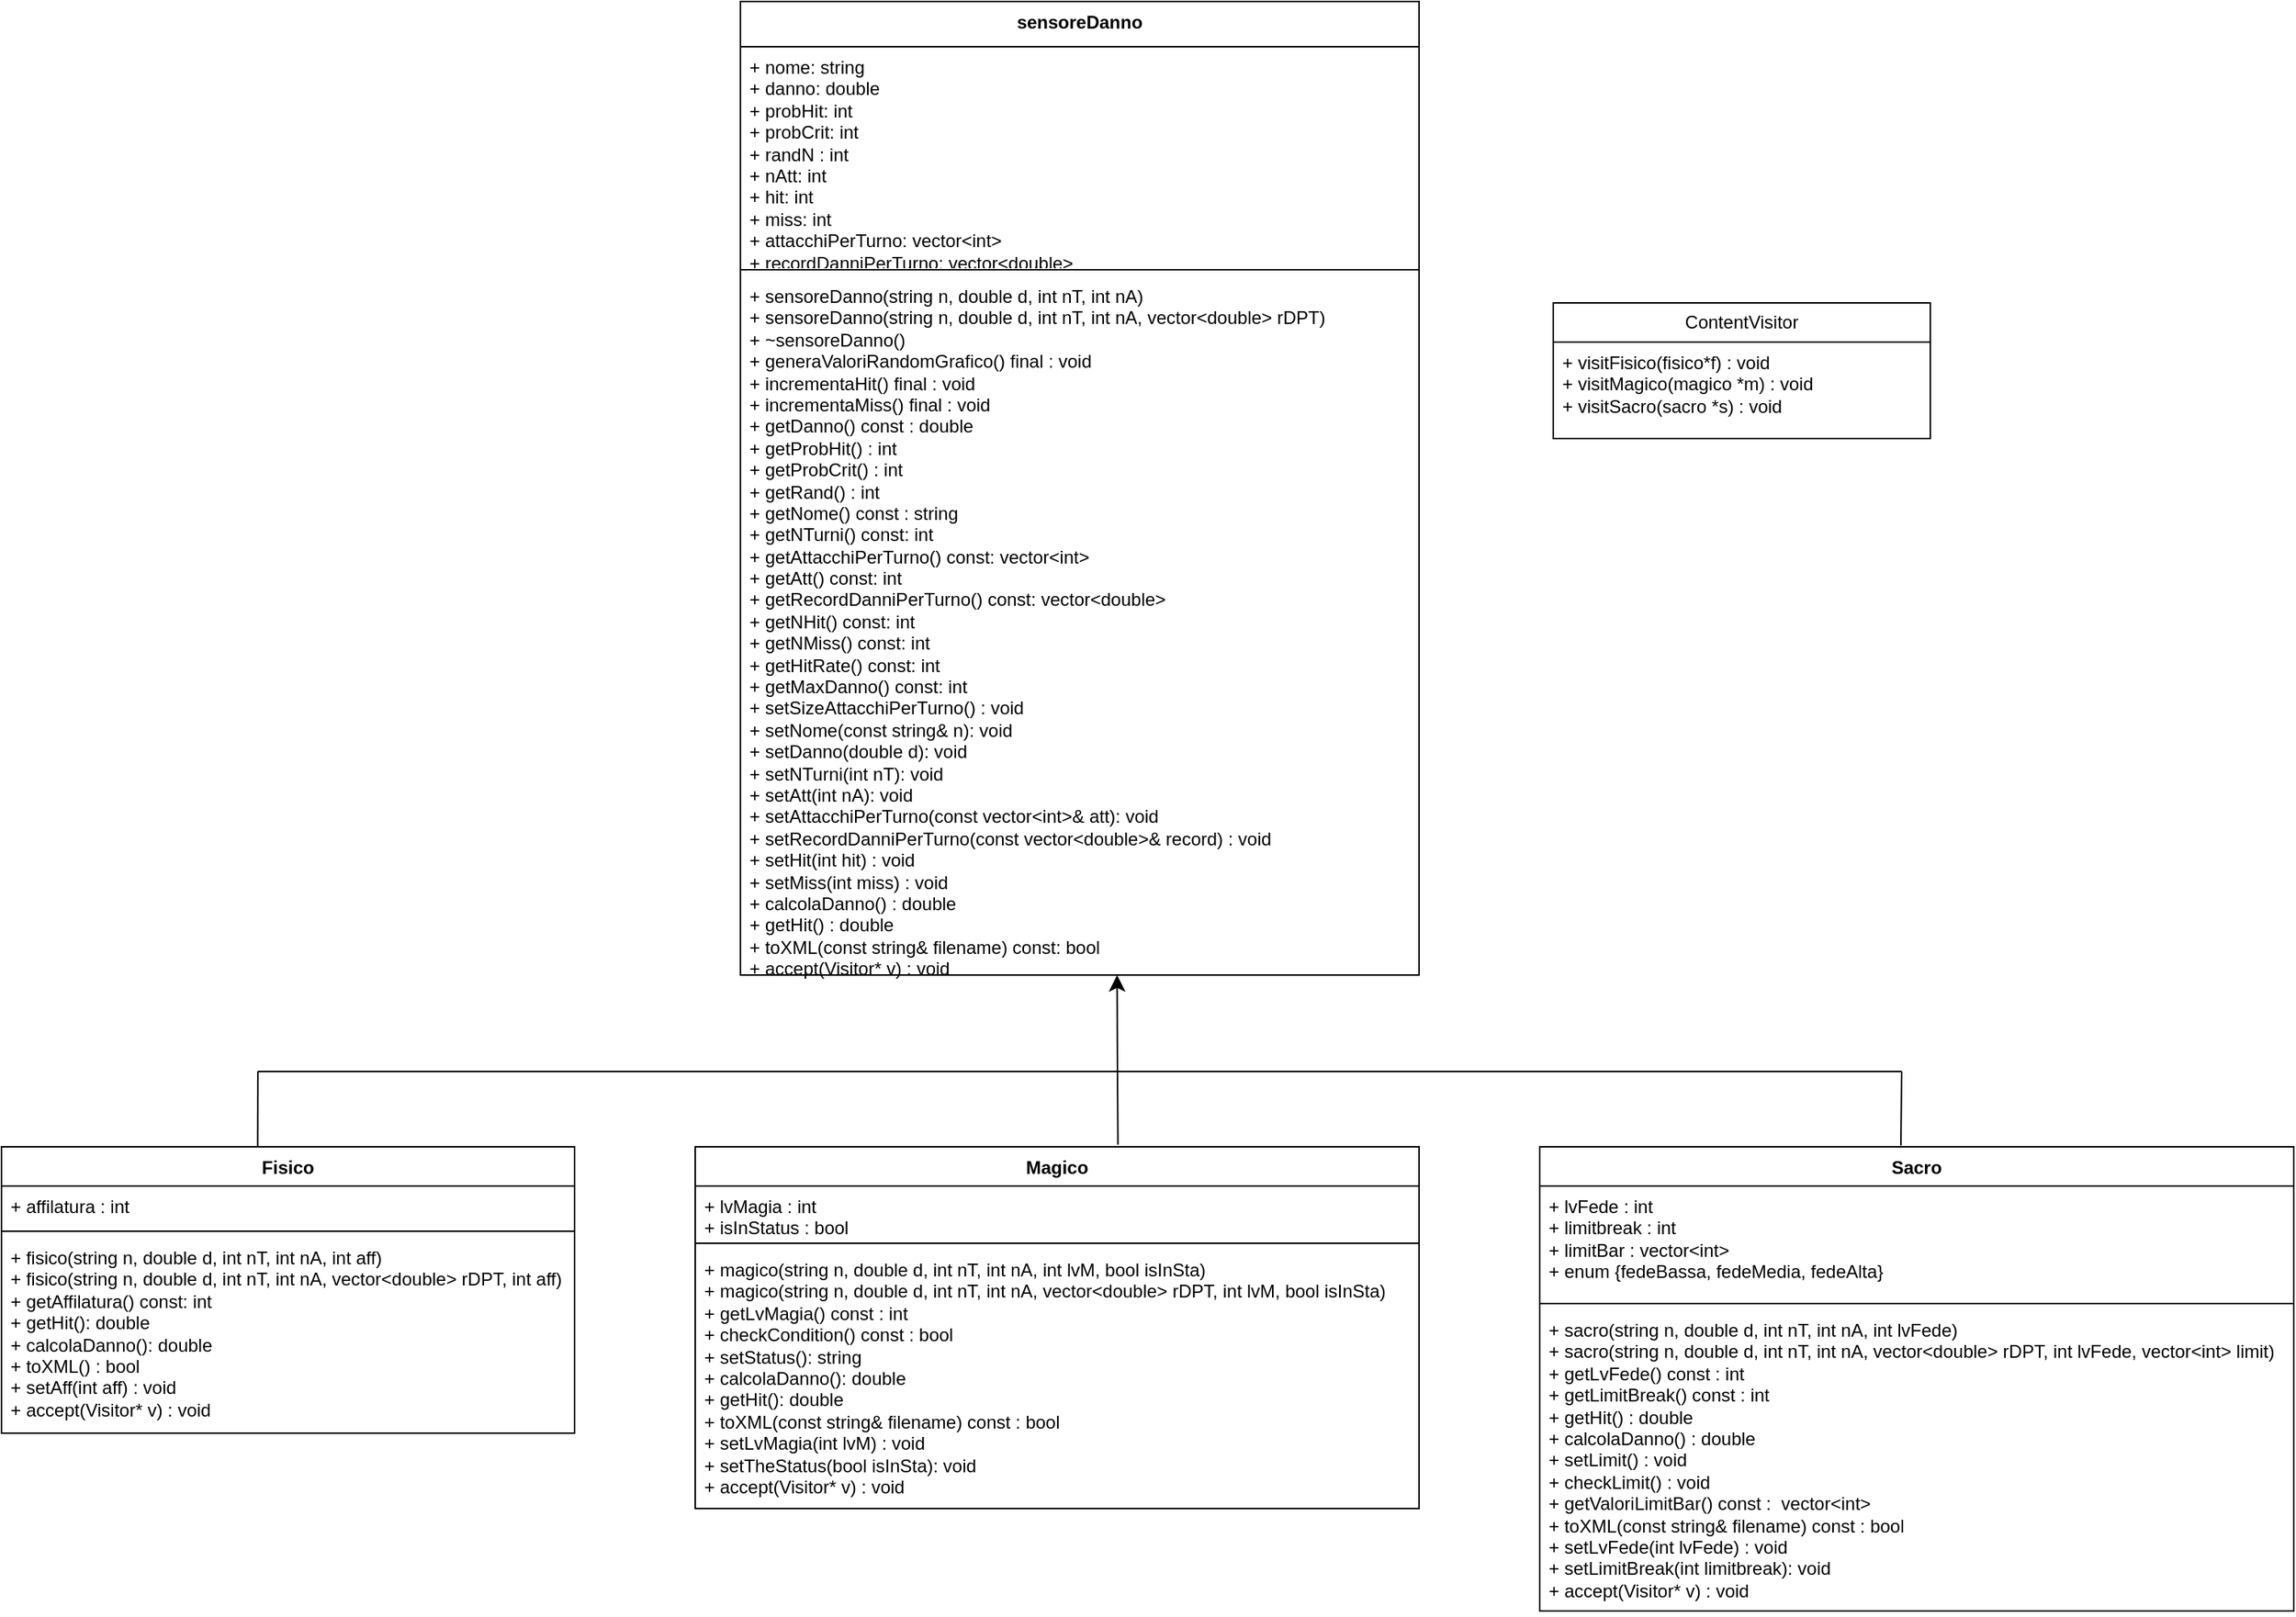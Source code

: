 <mxfile version="24.7.8">
  <diagram id="C5RBs43oDa-KdzZeNtuy" name="Page-1">
    <mxGraphModel dx="2021" dy="797" grid="1" gridSize="10" guides="1" tooltips="1" connect="1" arrows="1" fold="1" page="1" pageScale="1" pageWidth="827" pageHeight="1169" math="0" shadow="0">
      <root>
        <mxCell id="WIyWlLk6GJQsqaUBKTNV-0" />
        <mxCell id="WIyWlLk6GJQsqaUBKTNV-1" parent="WIyWlLk6GJQsqaUBKTNV-0" />
        <mxCell id="7dFGbwazJ8FtgxLGFD49-0" value="sensoreDanno" style="swimlane;fontStyle=1;align=center;verticalAlign=top;childLayout=stackLayout;horizontal=1;startSize=30;horizontalStack=0;resizeParent=1;resizeParentMax=0;resizeLast=0;collapsible=1;marginBottom=0;whiteSpace=wrap;html=1;" parent="WIyWlLk6GJQsqaUBKTNV-1" vertex="1">
          <mxGeometry x="-250" y="40" width="450" height="646" as="geometry" />
        </mxCell>
        <mxCell id="7dFGbwazJ8FtgxLGFD49-1" value="+ nome: string&lt;div&gt;+ danno: double&lt;/div&gt;&lt;div&gt;+ probHit: int&lt;/div&gt;&lt;div&gt;+ probCrit: int&lt;/div&gt;&lt;div&gt;+ randN : int&lt;/div&gt;&lt;div&gt;+ nAtt: int&lt;/div&gt;&lt;div&gt;+ hit: int&lt;/div&gt;&lt;div&gt;+ miss: int&lt;/div&gt;&lt;div&gt;+ attacchiPerTurno: vector&amp;lt;int&amp;gt;&lt;/div&gt;&lt;div&gt;+ recordDanniPerTurno: vector&amp;lt;double&amp;gt;&lt;/div&gt;" style="text;strokeColor=none;fillColor=none;align=left;verticalAlign=top;spacingLeft=4;spacingRight=4;overflow=hidden;rotatable=0;points=[[0,0.5],[1,0.5]];portConstraint=eastwest;whiteSpace=wrap;html=1;" parent="7dFGbwazJ8FtgxLGFD49-0" vertex="1">
          <mxGeometry y="30" width="450" height="144" as="geometry" />
        </mxCell>
        <mxCell id="7dFGbwazJ8FtgxLGFD49-2" value="" style="line;strokeWidth=1;fillColor=none;align=left;verticalAlign=middle;spacingTop=-1;spacingLeft=3;spacingRight=3;rotatable=0;labelPosition=right;points=[];portConstraint=eastwest;strokeColor=inherit;" parent="7dFGbwazJ8FtgxLGFD49-0" vertex="1">
          <mxGeometry y="174" width="450" height="8" as="geometry" />
        </mxCell>
        <mxCell id="7dFGbwazJ8FtgxLGFD49-3" value="+ sensoreDanno(string n, double d, int nT, int nA)&lt;div&gt;+ sensoreDanno(string n, double d, int nT, int nA, vector&amp;lt;double&amp;gt; rDPT)&lt;/div&gt;&lt;div&gt;+ ~sensoreDanno()&lt;/div&gt;&lt;div&gt;+ generaValoriRandomGrafico() final : void&lt;/div&gt;&lt;div&gt;+ incrementaHit() final : void&lt;/div&gt;&lt;div&gt;+ incrementaMiss() final : void&lt;/div&gt;&lt;div&gt;+ getDanno() const : double&lt;/div&gt;&lt;div&gt;+ getProbHit() : int&lt;/div&gt;&lt;div&gt;+ getProbCrit() : int&lt;/div&gt;&lt;div&gt;+ getRand() : int&lt;/div&gt;&lt;div&gt;+ getNome() const : string&lt;/div&gt;&lt;div&gt;+ getNTurni() const: int&lt;/div&gt;&lt;div&gt;+ getAttacchiPerTurno() const: vector&amp;lt;int&amp;gt;&lt;/div&gt;&lt;div&gt;+ getAtt() const: int&lt;/div&gt;&lt;div&gt;+ getRecordDanniPerTurno() const: vector&amp;lt;double&amp;gt;&lt;/div&gt;&lt;div&gt;+ getNHit() const: int&lt;/div&gt;&lt;div&gt;+ getNMiss() const: int&lt;/div&gt;&lt;div&gt;+ getHitRate() const: int&lt;/div&gt;&lt;div&gt;+ getMaxDanno() const: int&lt;/div&gt;&lt;div&gt;+ setSizeAttacchiPerTurno() : void&lt;/div&gt;&lt;div&gt;+ setNome(const string&amp;amp; n): void&lt;/div&gt;&lt;div&gt;+ setDanno(double d): void&lt;/div&gt;&lt;div&gt;+ setNTurni(int nT): void&lt;/div&gt;&lt;div&gt;+ setAtt(int nA): void&lt;/div&gt;&lt;div&gt;+ setAttacchiPerTurno(const vector&amp;lt;int&amp;gt;&amp;amp; att): void&lt;/div&gt;&lt;div&gt;+ setRecordDanniPerTurno(const vector&amp;lt;double&amp;gt;&amp;amp; record) : void&lt;/div&gt;&lt;div&gt;+ setHit(int hit) : void&lt;/div&gt;&lt;div&gt;+ setMiss(int miss) : void&lt;/div&gt;&lt;div&gt;+ calcolaDanno() : double&lt;/div&gt;&lt;div&gt;+ getHit() : double&lt;/div&gt;&lt;div&gt;+ toXML(const string&amp;amp; filename) const: bool&lt;/div&gt;&lt;div&gt;+ accept(Visitor* v) : void&lt;/div&gt;" style="text;strokeColor=none;fillColor=none;align=left;verticalAlign=top;spacingLeft=4;spacingRight=4;overflow=hidden;rotatable=0;points=[[0,0.5],[1,0.5]];portConstraint=eastwest;whiteSpace=wrap;html=1;" parent="7dFGbwazJ8FtgxLGFD49-0" vertex="1">
          <mxGeometry y="182" width="450" height="464" as="geometry" />
        </mxCell>
        <mxCell id="7dFGbwazJ8FtgxLGFD49-4" value="ContentVisitor" style="swimlane;fontStyle=0;childLayout=stackLayout;horizontal=1;startSize=26;fillColor=none;horizontalStack=0;resizeParent=1;resizeParentMax=0;resizeLast=0;collapsible=1;marginBottom=0;whiteSpace=wrap;html=1;" parent="WIyWlLk6GJQsqaUBKTNV-1" vertex="1">
          <mxGeometry x="289" y="240" width="250" height="90" as="geometry" />
        </mxCell>
        <mxCell id="7dFGbwazJ8FtgxLGFD49-5" value="+ visitFisico(fisico*f) : void&lt;div&gt;+ visitMagico(magico *m) : void&lt;/div&gt;&lt;div&gt;+ visitSacro(sacro *s) : void&lt;/div&gt;" style="text;strokeColor=none;fillColor=none;align=left;verticalAlign=top;spacingLeft=4;spacingRight=4;overflow=hidden;rotatable=0;points=[[0,0.5],[1,0.5]];portConstraint=eastwest;whiteSpace=wrap;html=1;" parent="7dFGbwazJ8FtgxLGFD49-4" vertex="1">
          <mxGeometry y="26" width="250" height="64" as="geometry" />
        </mxCell>
        <mxCell id="7dFGbwazJ8FtgxLGFD49-8" value="Fisico" style="swimlane;fontStyle=1;align=center;verticalAlign=top;childLayout=stackLayout;horizontal=1;startSize=26;horizontalStack=0;resizeParent=1;resizeParentMax=0;resizeLast=0;collapsible=1;marginBottom=0;whiteSpace=wrap;html=1;" parent="WIyWlLk6GJQsqaUBKTNV-1" vertex="1">
          <mxGeometry x="-740" y="800" width="380" height="190" as="geometry" />
        </mxCell>
        <mxCell id="7dFGbwazJ8FtgxLGFD49-9" value="+ affilatura : int" style="text;strokeColor=none;fillColor=none;align=left;verticalAlign=top;spacingLeft=4;spacingRight=4;overflow=hidden;rotatable=0;points=[[0,0.5],[1,0.5]];portConstraint=eastwest;whiteSpace=wrap;html=1;" parent="7dFGbwazJ8FtgxLGFD49-8" vertex="1">
          <mxGeometry y="26" width="380" height="26" as="geometry" />
        </mxCell>
        <mxCell id="7dFGbwazJ8FtgxLGFD49-10" value="" style="line;strokeWidth=1;fillColor=none;align=left;verticalAlign=middle;spacingTop=-1;spacingLeft=3;spacingRight=3;rotatable=0;labelPosition=right;points=[];portConstraint=eastwest;strokeColor=inherit;" parent="7dFGbwazJ8FtgxLGFD49-8" vertex="1">
          <mxGeometry y="52" width="380" height="8" as="geometry" />
        </mxCell>
        <mxCell id="7dFGbwazJ8FtgxLGFD49-11" value="+ fisico(string n, double d, int nT, int nA, int aff)&lt;div&gt;+ fisico(string n, double d, int nT, int nA, vector&amp;lt;double&amp;gt; rDPT, int aff)&lt;/div&gt;&lt;div&gt;+ getAffilatura() const: int&lt;/div&gt;&lt;div&gt;+ getHit(): double&lt;/div&gt;&lt;div&gt;+ calcolaDanno(): double&lt;/div&gt;&lt;div&gt;+ toXML() : bool&lt;/div&gt;&lt;div&gt;+ setAff(int aff) : void&lt;/div&gt;&lt;div&gt;+ accept(Visitor* v) : void&lt;/div&gt;" style="text;strokeColor=none;fillColor=none;align=left;verticalAlign=top;spacingLeft=4;spacingRight=4;overflow=hidden;rotatable=0;points=[[0,0.5],[1,0.5]];portConstraint=eastwest;whiteSpace=wrap;html=1;" parent="7dFGbwazJ8FtgxLGFD49-8" vertex="1">
          <mxGeometry y="60" width="380" height="130" as="geometry" />
        </mxCell>
        <mxCell id="7dFGbwazJ8FtgxLGFD49-12" value="Magico" style="swimlane;fontStyle=1;align=center;verticalAlign=top;childLayout=stackLayout;horizontal=1;startSize=26;horizontalStack=0;resizeParent=1;resizeParentMax=0;resizeLast=0;collapsible=1;marginBottom=0;whiteSpace=wrap;html=1;" parent="WIyWlLk6GJQsqaUBKTNV-1" vertex="1">
          <mxGeometry x="-280" y="800" width="480" height="240" as="geometry" />
        </mxCell>
        <mxCell id="7dFGbwazJ8FtgxLGFD49-13" value="+ lvMagia : int&lt;div&gt;+ isInStatus : bool&lt;/div&gt;" style="text;strokeColor=none;fillColor=none;align=left;verticalAlign=top;spacingLeft=4;spacingRight=4;overflow=hidden;rotatable=0;points=[[0,0.5],[1,0.5]];portConstraint=eastwest;whiteSpace=wrap;html=1;" parent="7dFGbwazJ8FtgxLGFD49-12" vertex="1">
          <mxGeometry y="26" width="480" height="34" as="geometry" />
        </mxCell>
        <mxCell id="7dFGbwazJ8FtgxLGFD49-14" value="" style="line;strokeWidth=1;fillColor=none;align=left;verticalAlign=middle;spacingTop=-1;spacingLeft=3;spacingRight=3;rotatable=0;labelPosition=right;points=[];portConstraint=eastwest;strokeColor=inherit;" parent="7dFGbwazJ8FtgxLGFD49-12" vertex="1">
          <mxGeometry y="60" width="480" height="8" as="geometry" />
        </mxCell>
        <mxCell id="7dFGbwazJ8FtgxLGFD49-15" value="+ magico(string n, double d, int nT, int nA, int lvM, bool isInSta)&lt;div&gt;+ magico(string n, double d, int nT, int nA, vector&amp;lt;double&amp;gt; rDPT, int lvM, bool isInSta)&lt;/div&gt;&lt;div&gt;+ getLvMagia() const : int&lt;/div&gt;&lt;div&gt;+ checkCondition() const : bool&lt;/div&gt;&lt;div&gt;+ setStatus(): string&lt;/div&gt;&lt;div&gt;+ calcolaDanno(): double&lt;/div&gt;&lt;div&gt;+ getHit(): double&lt;/div&gt;&lt;div&gt;+ toXML(const string&amp;amp; filename) const : bool&lt;/div&gt;&lt;div&gt;+ setLvMagia(int lvM) : void&lt;/div&gt;&lt;div&gt;+ setTheStatus(bool isInSta): void&lt;/div&gt;&lt;div&gt;+ accept(Visitor* v) : void&lt;/div&gt;" style="text;strokeColor=none;fillColor=none;align=left;verticalAlign=top;spacingLeft=4;spacingRight=4;overflow=hidden;rotatable=0;points=[[0,0.5],[1,0.5]];portConstraint=eastwest;whiteSpace=wrap;html=1;" parent="7dFGbwazJ8FtgxLGFD49-12" vertex="1">
          <mxGeometry y="68" width="480" height="172" as="geometry" />
        </mxCell>
        <mxCell id="7dFGbwazJ8FtgxLGFD49-17" value="Sacro" style="swimlane;fontStyle=1;align=center;verticalAlign=top;childLayout=stackLayout;horizontal=1;startSize=26;horizontalStack=0;resizeParent=1;resizeParentMax=0;resizeLast=0;collapsible=1;marginBottom=0;whiteSpace=wrap;html=1;" parent="WIyWlLk6GJQsqaUBKTNV-1" vertex="1">
          <mxGeometry x="280" y="800" width="500" height="308" as="geometry" />
        </mxCell>
        <mxCell id="7dFGbwazJ8FtgxLGFD49-18" value="+ lvFede : int&lt;div&gt;+ limitbreak : int&lt;/div&gt;&lt;div&gt;+ limitBar : vector&amp;lt;int&amp;gt;&lt;/div&gt;&lt;div&gt;+ enum {fedeBassa, fedeMedia, fedeAlta}&lt;/div&gt;" style="text;strokeColor=none;fillColor=none;align=left;verticalAlign=top;spacingLeft=4;spacingRight=4;overflow=hidden;rotatable=0;points=[[0,0.5],[1,0.5]];portConstraint=eastwest;whiteSpace=wrap;html=1;" parent="7dFGbwazJ8FtgxLGFD49-17" vertex="1">
          <mxGeometry y="26" width="500" height="74" as="geometry" />
        </mxCell>
        <mxCell id="7dFGbwazJ8FtgxLGFD49-19" value="" style="line;strokeWidth=1;fillColor=none;align=left;verticalAlign=middle;spacingTop=-1;spacingLeft=3;spacingRight=3;rotatable=0;labelPosition=right;points=[];portConstraint=eastwest;strokeColor=inherit;" parent="7dFGbwazJ8FtgxLGFD49-17" vertex="1">
          <mxGeometry y="100" width="500" height="8" as="geometry" />
        </mxCell>
        <mxCell id="7dFGbwazJ8FtgxLGFD49-20" value="+ sacro(string n, double d, int nT, int nA, int lvFede)&lt;div&gt;+ sacro(string n, double d, int nT, int nA, vector&amp;lt;double&amp;gt; rDPT, int lvFede, vector&amp;lt;int&amp;gt; limit)&lt;/div&gt;&lt;div&gt;+ getLvFede() const : int&lt;/div&gt;&lt;div&gt;+ getLimitBreak() const : int&lt;/div&gt;&lt;div&gt;+ getHit() : double&lt;/div&gt;&lt;div&gt;+ calcolaDanno() : double&lt;/div&gt;&lt;div&gt;+ setLimit() : void&lt;/div&gt;&lt;div&gt;+ checkLimit() : void&lt;/div&gt;&lt;div&gt;+ getValoriLimitBar() const : &amp;nbsp;vector&amp;lt;int&amp;gt;&lt;/div&gt;&lt;div&gt;+ toXML(const string&amp;amp; filename) const : bool&lt;/div&gt;&lt;div&gt;+ setLvFede(int lvFede) : void&lt;/div&gt;&lt;div&gt;+ setLimitBreak(int limitbreak): void&lt;/div&gt;&lt;div&gt;+ accept(Visitor* v) : void&lt;/div&gt;" style="text;strokeColor=none;fillColor=none;align=left;verticalAlign=top;spacingLeft=4;spacingRight=4;overflow=hidden;rotatable=0;points=[[0,0.5],[1,0.5]];portConstraint=eastwest;whiteSpace=wrap;html=1;" parent="7dFGbwazJ8FtgxLGFD49-17" vertex="1">
          <mxGeometry y="108" width="500" height="200" as="geometry" />
        </mxCell>
        <mxCell id="7dFGbwazJ8FtgxLGFD49-22" value="" style="endArrow=none;html=1;rounded=0;fontSize=12;startSize=8;endSize=8;curved=1;" parent="WIyWlLk6GJQsqaUBKTNV-1" edge="1">
          <mxGeometry width="50" height="50" relative="1" as="geometry">
            <mxPoint x="-570" y="750" as="sourcePoint" />
            <mxPoint x="520" y="750" as="targetPoint" />
          </mxGeometry>
        </mxCell>
        <mxCell id="7dFGbwazJ8FtgxLGFD49-23" value="" style="endArrow=classic;html=1;rounded=0;fontSize=12;startSize=8;endSize=8;curved=1;entryX=0.555;entryY=1;entryDx=0;entryDy=0;entryPerimeter=0;" parent="WIyWlLk6GJQsqaUBKTNV-1" target="7dFGbwazJ8FtgxLGFD49-3" edge="1">
          <mxGeometry width="50" height="50" relative="1" as="geometry">
            <mxPoint y="750" as="sourcePoint" />
            <mxPoint y="683.996" as="targetPoint" />
          </mxGeometry>
        </mxCell>
        <mxCell id="7dFGbwazJ8FtgxLGFD49-26" value="" style="endArrow=none;html=1;rounded=0;fontSize=12;startSize=8;endSize=8;curved=1;exitX=0.447;exitY=0;exitDx=0;exitDy=0;exitPerimeter=0;" parent="WIyWlLk6GJQsqaUBKTNV-1" source="7dFGbwazJ8FtgxLGFD49-8" edge="1">
          <mxGeometry width="50" height="50" relative="1" as="geometry">
            <mxPoint x="-620" y="770" as="sourcePoint" />
            <mxPoint x="-570" y="750" as="targetPoint" />
          </mxGeometry>
        </mxCell>
        <mxCell id="7dFGbwazJ8FtgxLGFD49-27" value="" style="endArrow=none;html=1;rounded=0;fontSize=12;startSize=8;endSize=8;curved=1;entryX=0.479;entryY=-0.003;entryDx=0;entryDy=0;entryPerimeter=0;" parent="WIyWlLk6GJQsqaUBKTNV-1" target="7dFGbwazJ8FtgxLGFD49-17" edge="1">
          <mxGeometry width="50" height="50" relative="1" as="geometry">
            <mxPoint x="520" y="750" as="sourcePoint" />
            <mxPoint x="630" y="660" as="targetPoint" />
          </mxGeometry>
        </mxCell>
        <mxCell id="7dFGbwazJ8FtgxLGFD49-28" value="" style="endArrow=none;html=1;rounded=0;fontSize=12;startSize=8;endSize=8;curved=1;exitX=0.584;exitY=-0.006;exitDx=0;exitDy=0;exitPerimeter=0;" parent="WIyWlLk6GJQsqaUBKTNV-1" source="7dFGbwazJ8FtgxLGFD49-12" edge="1">
          <mxGeometry width="50" height="50" relative="1" as="geometry">
            <mxPoint x="-130" y="770" as="sourcePoint" />
            <mxPoint y="750" as="targetPoint" />
          </mxGeometry>
        </mxCell>
      </root>
    </mxGraphModel>
  </diagram>
</mxfile>
